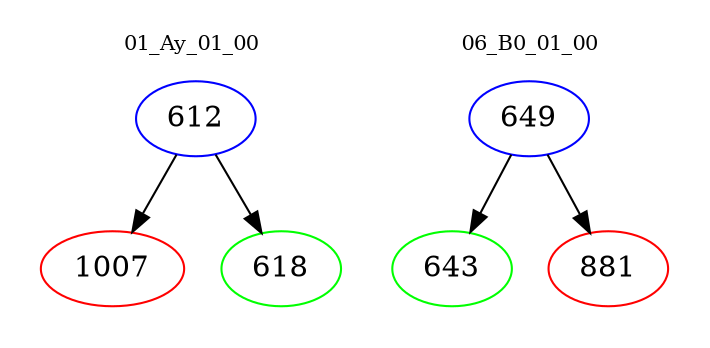 digraph{
subgraph cluster_0 {
color = white
label = "01_Ay_01_00";
fontsize=10;
T0_612 [label="612", color="blue"]
T0_612 -> T0_1007 [color="black"]
T0_1007 [label="1007", color="red"]
T0_612 -> T0_618 [color="black"]
T0_618 [label="618", color="green"]
}
subgraph cluster_1 {
color = white
label = "06_B0_01_00";
fontsize=10;
T1_649 [label="649", color="blue"]
T1_649 -> T1_643 [color="black"]
T1_643 [label="643", color="green"]
T1_649 -> T1_881 [color="black"]
T1_881 [label="881", color="red"]
}
}
